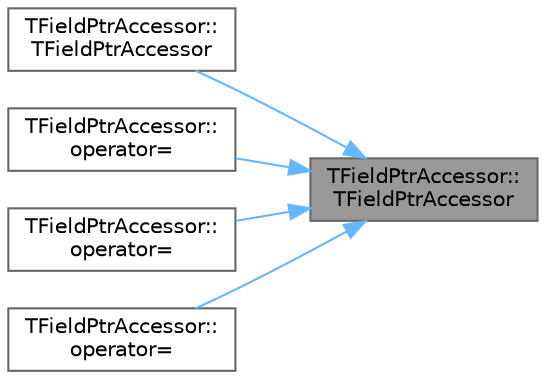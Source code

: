 digraph "TFieldPtrAccessor::TFieldPtrAccessor"
{
 // INTERACTIVE_SVG=YES
 // LATEX_PDF_SIZE
  bgcolor="transparent";
  edge [fontname=Helvetica,fontsize=10,labelfontname=Helvetica,labelfontsize=10];
  node [fontname=Helvetica,fontsize=10,shape=box,height=0.2,width=0.4];
  rankdir="RL";
  Node1 [id="Node000001",label="TFieldPtrAccessor::\lTFieldPtrAccessor",height=0.2,width=0.4,color="gray40", fillcolor="grey60", style="filled", fontcolor="black",tooltip=" "];
  Node1 -> Node2 [id="edge1_Node000001_Node000002",dir="back",color="steelblue1",style="solid",tooltip=" "];
  Node2 [id="Node000002",label="TFieldPtrAccessor::\lTFieldPtrAccessor",height=0.2,width=0.4,color="grey40", fillcolor="white", style="filled",URL="$d1/d9e/classTFieldPtrAccessor.html#acd4d131ec7841b3dc9f8a7510385cae8",tooltip=" "];
  Node1 -> Node3 [id="edge2_Node000001_Node000003",dir="back",color="steelblue1",style="solid",tooltip=" "];
  Node3 [id="Node000003",label="TFieldPtrAccessor::\loperator=",height=0.2,width=0.4,color="grey40", fillcolor="white", style="filled",URL="$d1/d9e/classTFieldPtrAccessor.html#a3b58866284b0a9f48b59c71c4457c6d2",tooltip=" "];
  Node1 -> Node4 [id="edge3_Node000001_Node000004",dir="back",color="steelblue1",style="solid",tooltip=" "];
  Node4 [id="Node000004",label="TFieldPtrAccessor::\loperator=",height=0.2,width=0.4,color="grey40", fillcolor="white", style="filled",URL="$d1/d9e/classTFieldPtrAccessor.html#a6b75267d97ade091c8a84f1c13c362a0",tooltip=" "];
  Node1 -> Node5 [id="edge4_Node000001_Node000005",dir="back",color="steelblue1",style="solid",tooltip=" "];
  Node5 [id="Node000005",label="TFieldPtrAccessor::\loperator=",height=0.2,width=0.4,color="grey40", fillcolor="white", style="filled",URL="$d1/d9e/classTFieldPtrAccessor.html#a243efb03ea183010f9f1c1c19899208b",tooltip=" "];
}
